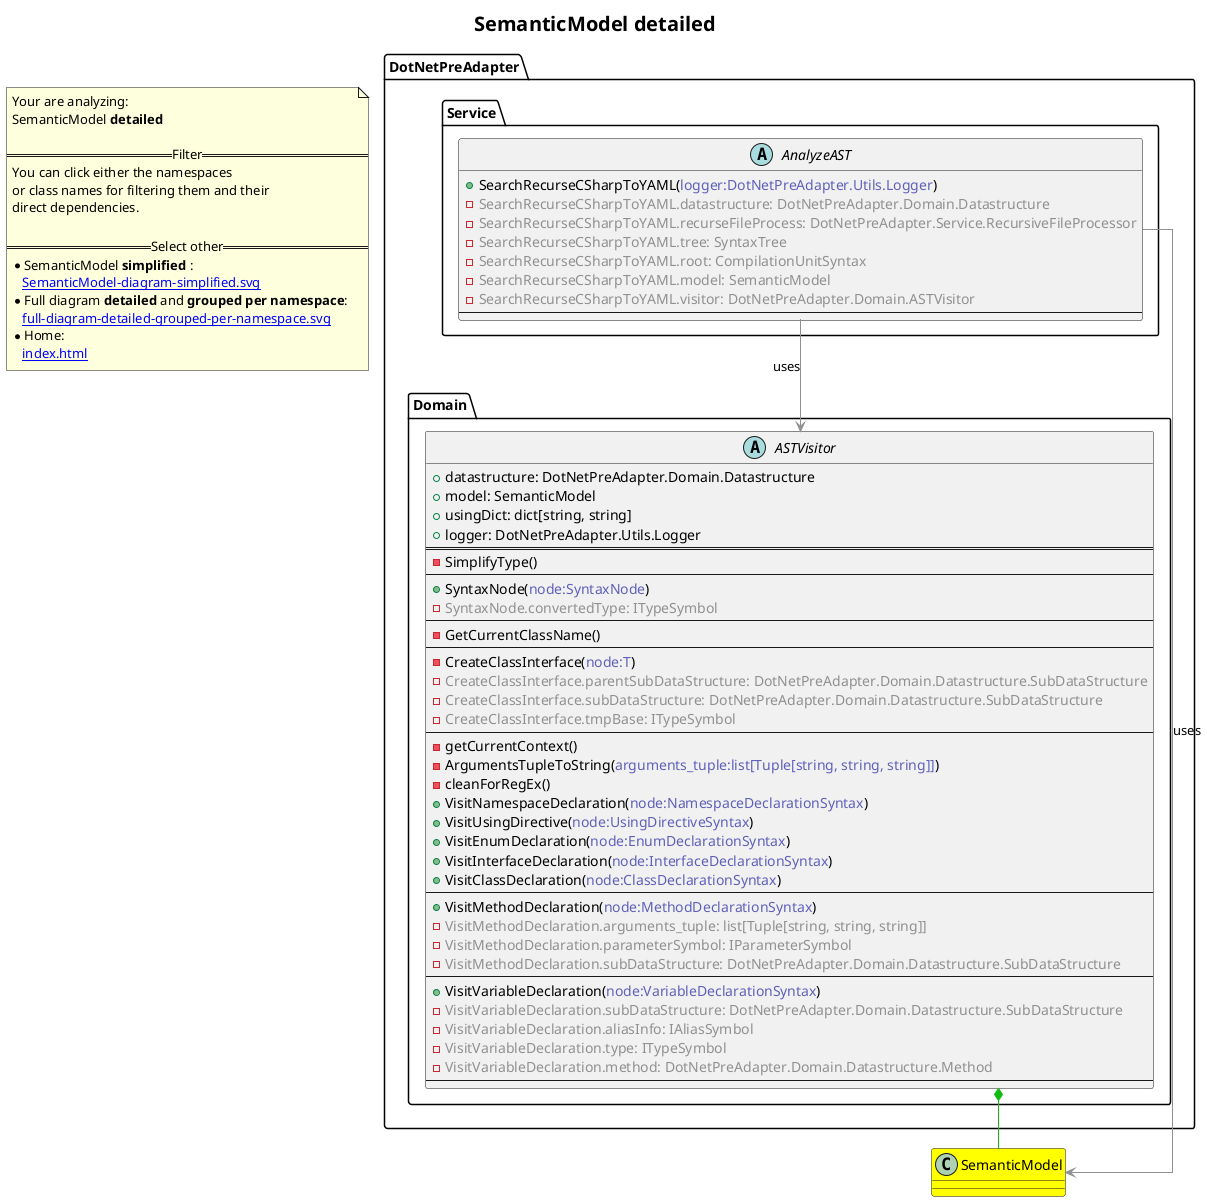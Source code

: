 @startuml
skinparam linetype ortho
title <size:20>SemanticModel **detailed** </size>
note "Your are analyzing:\nSemanticModel **detailed** \n\n==Filter==\nYou can click either the namespaces \nor class names for filtering them and their\ndirect dependencies.\n\n==Select other==\n* SemanticModel **simplified** :\n   [[SemanticModel-diagram-simplified.svg]]\n* Full diagram **detailed** and **grouped per namespace**:\n   [[full-diagram-detailed-grouped-per-namespace.svg]]\n* Home:\n   [[index.html]]" as FloatingNote
class SemanticModel [[SemanticModel-diagram-detailed.svg]] #yellow {
}
  abstract class DotNetPreAdapter.Domain.ASTVisitor [[DotNetPreAdapter.Domain.ASTVisitor-diagram-detailed.svg]]  {
    + datastructure: DotNetPreAdapter.Domain.Datastructure
    + model: SemanticModel
    + usingDict: dict[string, string]
    + logger: DotNetPreAdapter.Utils.Logger
==
    - SimplifyType(<font color="6060BB"></font>)
--
    + SyntaxNode(<font color="6060BB">node:SyntaxNode</font>)
    - <font color="909090">SyntaxNode.convertedType: ITypeSymbol</font>
--
    - GetCurrentClassName(<font color="6060BB"></font>)
--
    - CreateClassInterface(<font color="6060BB">node:T</font>)
    - <font color="909090">CreateClassInterface.parentSubDataStructure: DotNetPreAdapter.Domain.Datastructure.SubDataStructure</font>
    - <font color="909090">CreateClassInterface.subDataStructure: DotNetPreAdapter.Domain.Datastructure.SubDataStructure</font>
    - <font color="909090">CreateClassInterface.tmpBase: ITypeSymbol</font>
--
    - getCurrentContext(<font color="6060BB"></font>)
    - ArgumentsTupleToString(<font color="6060BB">arguments_tuple:list[Tuple[string, string, string]]</font>)
    - cleanForRegEx(<font color="6060BB"></font>)
    + VisitNamespaceDeclaration(<font color="6060BB">node:NamespaceDeclarationSyntax</font>)
    + VisitUsingDirective(<font color="6060BB">node:UsingDirectiveSyntax</font>)
    + VisitEnumDeclaration(<font color="6060BB">node:EnumDeclarationSyntax</font>)
    + VisitInterfaceDeclaration(<font color="6060BB">node:InterfaceDeclarationSyntax</font>)
    + VisitClassDeclaration(<font color="6060BB">node:ClassDeclarationSyntax</font>)
--
    + VisitMethodDeclaration(<font color="6060BB">node:MethodDeclarationSyntax</font>)
    - <font color="909090">VisitMethodDeclaration.arguments_tuple: list[Tuple[string, string, string]]</font>
    - <font color="909090">VisitMethodDeclaration.parameterSymbol: IParameterSymbol</font>
    - <font color="909090">VisitMethodDeclaration.subDataStructure: DotNetPreAdapter.Domain.Datastructure.SubDataStructure</font>
--
    + VisitVariableDeclaration(<font color="6060BB">node:VariableDeclarationSyntax</font>)
    - <font color="909090">VisitVariableDeclaration.subDataStructure: DotNetPreAdapter.Domain.Datastructure.SubDataStructure</font>
    - <font color="909090">VisitVariableDeclaration.aliasInfo: IAliasSymbol</font>
    - <font color="909090">VisitVariableDeclaration.type: ITypeSymbol</font>
    - <font color="909090">VisitVariableDeclaration.method: DotNetPreAdapter.Domain.Datastructure.Method</font>
--
  }
  abstract class DotNetPreAdapter.Service.AnalyzeAST [[DotNetPreAdapter.Service.AnalyzeAST-diagram-detailed.svg]]  {
    + SearchRecurseCSharpToYAML(<font color="6060BB">logger:DotNetPreAdapter.Utils.Logger</font>)
    - <font color="909090">SearchRecurseCSharpToYAML.datastructure: DotNetPreAdapter.Domain.Datastructure</font>
    - <font color="909090">SearchRecurseCSharpToYAML.recurseFileProcess: DotNetPreAdapter.Service.RecursiveFileProcessor</font>
    - <font color="909090">SearchRecurseCSharpToYAML.tree: SyntaxTree</font>
    - <font color="909090">SearchRecurseCSharpToYAML.root: CompilationUnitSyntax</font>
    - <font color="909090">SearchRecurseCSharpToYAML.model: SemanticModel</font>
    - <font color="909090">SearchRecurseCSharpToYAML.visitor: DotNetPreAdapter.Domain.ASTVisitor</font>
--
  }
 ' *************************************** 
 ' *************************************** 
 ' *************************************** 
' Class relations extracted from namespace:
' 
' Class relations extracted from namespace:
' DotNetPreAdapter.Domain
DotNetPreAdapter.Domain.ASTVisitor *-[#10BB10]- SemanticModel 
' Class relations extracted from namespace:
' DotNetPreAdapter.Service
DotNetPreAdapter.Service.AnalyzeAST -[#909090]-> SemanticModel  : uses 
DotNetPreAdapter.Service.AnalyzeAST -[#909090]-> DotNetPreAdapter.Domain.ASTVisitor  : uses 
@enduml